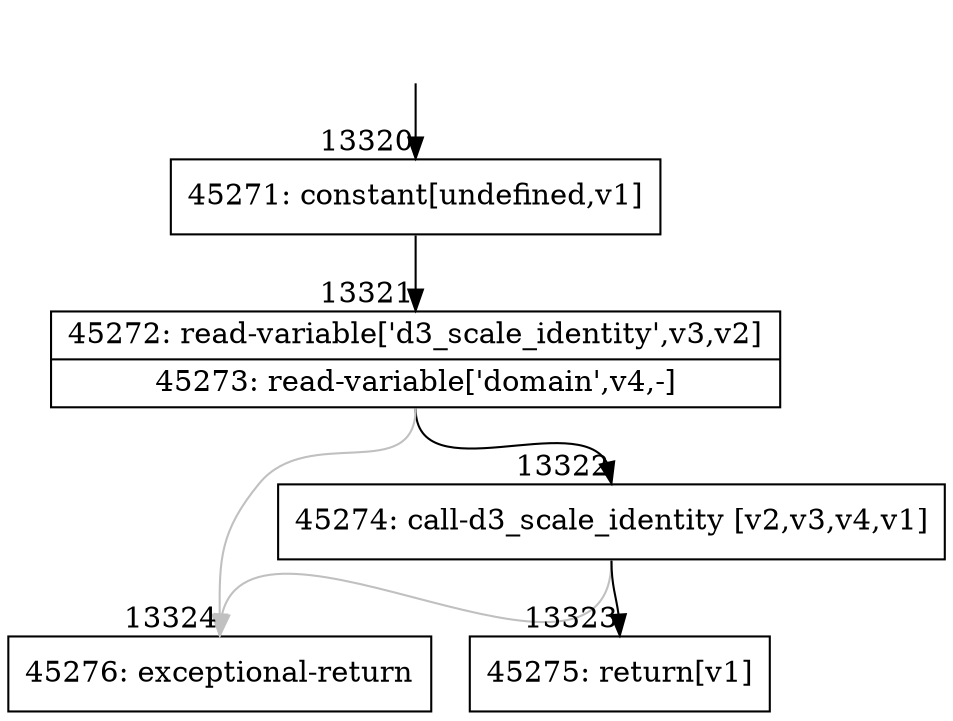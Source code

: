 digraph {
rankdir="TD"
BB_entry1248[shape=none,label=""];
BB_entry1248 -> BB13320 [tailport=s, headport=n, headlabel="    13320"]
BB13320 [shape=record label="{45271: constant[undefined,v1]}" ] 
BB13320 -> BB13321 [tailport=s, headport=n, headlabel="      13321"]
BB13321 [shape=record label="{45272: read-variable['d3_scale_identity',v3,v2]|45273: read-variable['domain',v4,-]}" ] 
BB13321 -> BB13322 [tailport=s, headport=n, headlabel="      13322"]
BB13321 -> BB13324 [tailport=s, headport=n, color=gray, headlabel="      13324"]
BB13322 [shape=record label="{45274: call-d3_scale_identity [v2,v3,v4,v1]}" ] 
BB13322 -> BB13323 [tailport=s, headport=n, headlabel="      13323"]
BB13322 -> BB13324 [tailport=s, headport=n, color=gray]
BB13323 [shape=record label="{45275: return[v1]}" ] 
BB13324 [shape=record label="{45276: exceptional-return}" ] 
//#$~ 7934
}
